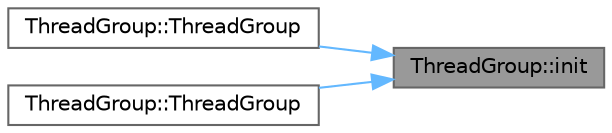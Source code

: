 digraph "ThreadGroup::init"
{
 // LATEX_PDF_SIZE
  bgcolor="transparent";
  edge [fontname=Helvetica,fontsize=10,labelfontname=Helvetica,labelfontsize=10];
  node [fontname=Helvetica,fontsize=10,shape=box,height=0.2,width=0.4];
  rankdir="RL";
  Node1 [id="Node000001",label="ThreadGroup::init",height=0.2,width=0.4,color="gray40", fillcolor="grey60", style="filled", fontcolor="black",tooltip=" "];
  Node1 -> Node2 [id="edge1_Node000001_Node000002",dir="back",color="steelblue1",style="solid",tooltip=" "];
  Node2 [id="Node000002",label="ThreadGroup::ThreadGroup",height=0.2,width=0.4,color="grey40", fillcolor="white", style="filled",URL="$class_thread_group.html#ac656c1ddf92a1f329a0cf23e13713c3d",tooltip=" "];
  Node1 -> Node3 [id="edge2_Node000001_Node000003",dir="back",color="steelblue1",style="solid",tooltip=" "];
  Node3 [id="Node000003",label="ThreadGroup::ThreadGroup",height=0.2,width=0.4,color="grey40", fillcolor="white", style="filled",URL="$class_thread_group.html#ad27f442d1f1f2bb481c98e5aa7a504cd",tooltip=" "];
}
